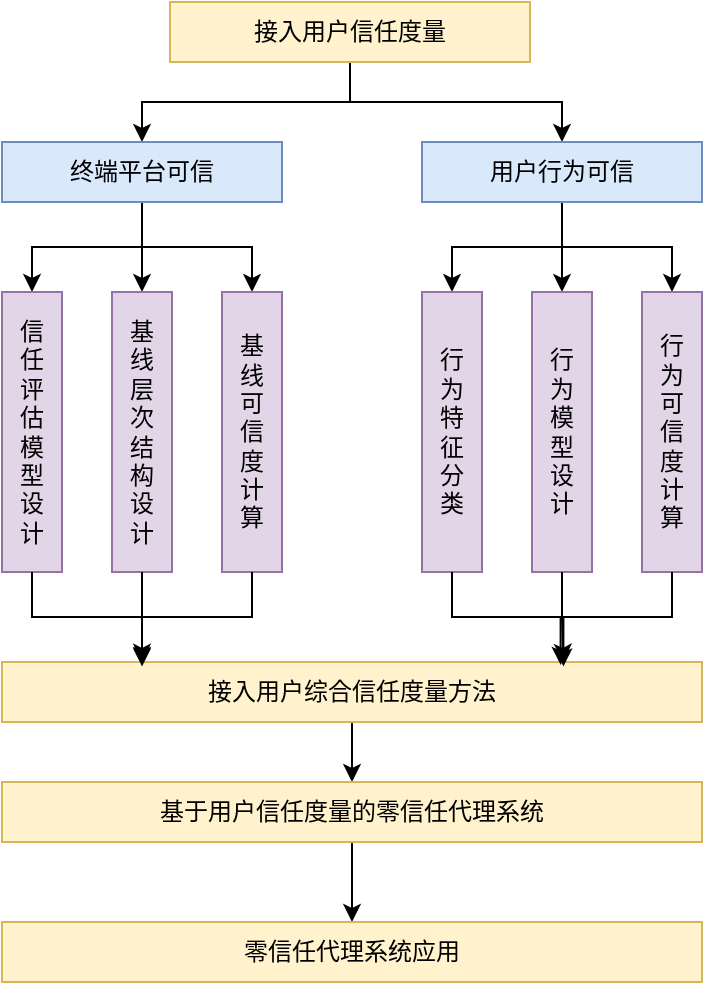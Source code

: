 <mxfile version="24.2.2" type="github">
  <diagram name="第 1 页" id="9mEF9So6AAIxKTvXvUER">
    <mxGraphModel dx="1136" dy="578" grid="1" gridSize="10" guides="1" tooltips="1" connect="1" arrows="1" fold="1" page="1" pageScale="1" pageWidth="827" pageHeight="1169" math="0" shadow="0">
      <root>
        <mxCell id="0" />
        <mxCell id="1" parent="0" />
        <mxCell id="kLoKrJ7U3oXqVgfcMBU9-14" style="edgeStyle=orthogonalEdgeStyle;rounded=0;orthogonalLoop=1;jettySize=auto;html=1;entryX=0.5;entryY=0;entryDx=0;entryDy=0;" edge="1" parent="1" source="kLoKrJ7U3oXqVgfcMBU9-1" target="kLoKrJ7U3oXqVgfcMBU9-3">
          <mxGeometry relative="1" as="geometry" />
        </mxCell>
        <mxCell id="kLoKrJ7U3oXqVgfcMBU9-15" style="edgeStyle=orthogonalEdgeStyle;rounded=0;orthogonalLoop=1;jettySize=auto;html=1;" edge="1" parent="1" source="kLoKrJ7U3oXqVgfcMBU9-1" target="kLoKrJ7U3oXqVgfcMBU9-4">
          <mxGeometry relative="1" as="geometry" />
        </mxCell>
        <mxCell id="kLoKrJ7U3oXqVgfcMBU9-1" value="接入用户信任度量" style="rounded=0;whiteSpace=wrap;html=1;fillColor=#fff2cc;strokeColor=#d6b656;" vertex="1" parent="1">
          <mxGeometry x="324" y="300" width="180" height="30" as="geometry" />
        </mxCell>
        <mxCell id="kLoKrJ7U3oXqVgfcMBU9-16" style="edgeStyle=orthogonalEdgeStyle;rounded=0;orthogonalLoop=1;jettySize=auto;html=1;" edge="1" parent="1" source="kLoKrJ7U3oXqVgfcMBU9-3" target="kLoKrJ7U3oXqVgfcMBU9-6">
          <mxGeometry relative="1" as="geometry" />
        </mxCell>
        <mxCell id="kLoKrJ7U3oXqVgfcMBU9-17" style="edgeStyle=orthogonalEdgeStyle;rounded=0;orthogonalLoop=1;jettySize=auto;html=1;entryX=0;entryY=0.5;entryDx=0;entryDy=0;" edge="1" parent="1" source="kLoKrJ7U3oXqVgfcMBU9-3" target="kLoKrJ7U3oXqVgfcMBU9-5">
          <mxGeometry relative="1" as="geometry" />
        </mxCell>
        <mxCell id="kLoKrJ7U3oXqVgfcMBU9-18" style="edgeStyle=orthogonalEdgeStyle;rounded=0;orthogonalLoop=1;jettySize=auto;html=1;" edge="1" parent="1" source="kLoKrJ7U3oXqVgfcMBU9-3" target="kLoKrJ7U3oXqVgfcMBU9-7">
          <mxGeometry relative="1" as="geometry" />
        </mxCell>
        <mxCell id="kLoKrJ7U3oXqVgfcMBU9-3" value="终端平台可信" style="rounded=0;whiteSpace=wrap;html=1;fillColor=#dae8fc;strokeColor=#6c8ebf;" vertex="1" parent="1">
          <mxGeometry x="240" y="370" width="140" height="30" as="geometry" />
        </mxCell>
        <mxCell id="kLoKrJ7U3oXqVgfcMBU9-19" style="edgeStyle=orthogonalEdgeStyle;rounded=0;orthogonalLoop=1;jettySize=auto;html=1;entryX=0;entryY=0.5;entryDx=0;entryDy=0;" edge="1" parent="1" source="kLoKrJ7U3oXqVgfcMBU9-4" target="kLoKrJ7U3oXqVgfcMBU9-8">
          <mxGeometry relative="1" as="geometry" />
        </mxCell>
        <mxCell id="kLoKrJ7U3oXqVgfcMBU9-20" style="edgeStyle=orthogonalEdgeStyle;rounded=0;orthogonalLoop=1;jettySize=auto;html=1;" edge="1" parent="1" source="kLoKrJ7U3oXqVgfcMBU9-4" target="kLoKrJ7U3oXqVgfcMBU9-9">
          <mxGeometry relative="1" as="geometry" />
        </mxCell>
        <mxCell id="kLoKrJ7U3oXqVgfcMBU9-21" style="edgeStyle=orthogonalEdgeStyle;rounded=0;orthogonalLoop=1;jettySize=auto;html=1;entryX=0;entryY=0.5;entryDx=0;entryDy=0;" edge="1" parent="1" source="kLoKrJ7U3oXqVgfcMBU9-4" target="kLoKrJ7U3oXqVgfcMBU9-10">
          <mxGeometry relative="1" as="geometry" />
        </mxCell>
        <mxCell id="kLoKrJ7U3oXqVgfcMBU9-4" value="用户行为可信" style="rounded=0;whiteSpace=wrap;html=1;fillColor=#dae8fc;strokeColor=#6c8ebf;" vertex="1" parent="1">
          <mxGeometry x="450" y="370" width="140" height="30" as="geometry" />
        </mxCell>
        <mxCell id="kLoKrJ7U3oXqVgfcMBU9-5" value="&lt;div&gt;基&lt;/div&gt;&lt;div&gt;线&lt;/div&gt;&lt;div&gt;层&lt;/div&gt;&lt;div&gt;次&lt;/div&gt;&lt;div&gt;结&lt;/div&gt;&lt;div&gt;构&lt;/div&gt;&lt;div&gt;设&lt;/div&gt;&lt;div&gt;计&lt;/div&gt;" style="rounded=0;whiteSpace=wrap;html=1;direction=south;fillColor=#e1d5e7;strokeColor=#9673a6;" vertex="1" parent="1">
          <mxGeometry x="295" y="445" width="30" height="140" as="geometry" />
        </mxCell>
        <mxCell id="kLoKrJ7U3oXqVgfcMBU9-6" value="&lt;div&gt;信&lt;/div&gt;&lt;div&gt;任&lt;/div&gt;&lt;div&gt;评&lt;/div&gt;&lt;div&gt;估&lt;/div&gt;&lt;div&gt;模&lt;/div&gt;&lt;div&gt;型&lt;/div&gt;&lt;div&gt;设&lt;/div&gt;&lt;div&gt;计&lt;/div&gt;" style="rounded=0;whiteSpace=wrap;html=1;direction=south;fillColor=#e1d5e7;strokeColor=#9673a6;" vertex="1" parent="1">
          <mxGeometry x="240" y="445" width="30" height="140" as="geometry" />
        </mxCell>
        <mxCell id="kLoKrJ7U3oXqVgfcMBU9-7" value="基&lt;div&gt;线&lt;/div&gt;&lt;div&gt;可&lt;/div&gt;&lt;div&gt;信&lt;/div&gt;&lt;div&gt;度&lt;/div&gt;&lt;div&gt;计&lt;/div&gt;&lt;div&gt;算&lt;/div&gt;" style="rounded=0;whiteSpace=wrap;html=1;direction=south;fillColor=#e1d5e7;strokeColor=#9673a6;" vertex="1" parent="1">
          <mxGeometry x="350" y="445" width="30" height="140" as="geometry" />
        </mxCell>
        <mxCell id="kLoKrJ7U3oXqVgfcMBU9-8" value="行&lt;div&gt;为&lt;/div&gt;&lt;div&gt;特&lt;/div&gt;&lt;div&gt;征&lt;/div&gt;&lt;div&gt;分&lt;/div&gt;&lt;div&gt;类&lt;/div&gt;" style="rounded=0;whiteSpace=wrap;html=1;direction=south;fillColor=#e1d5e7;strokeColor=#9673a6;" vertex="1" parent="1">
          <mxGeometry x="450" y="445" width="30" height="140" as="geometry" />
        </mxCell>
        <mxCell id="kLoKrJ7U3oXqVgfcMBU9-9" value="行&lt;div&gt;为&lt;/div&gt;&lt;div&gt;模&lt;/div&gt;&lt;div&gt;型&lt;/div&gt;&lt;div&gt;设&lt;/div&gt;&lt;div&gt;计&lt;/div&gt;" style="rounded=0;whiteSpace=wrap;html=1;direction=south;fillColor=#e1d5e7;strokeColor=#9673a6;" vertex="1" parent="1">
          <mxGeometry x="505" y="445" width="30" height="140" as="geometry" />
        </mxCell>
        <mxCell id="kLoKrJ7U3oXqVgfcMBU9-10" value="行&lt;div&gt;为&lt;/div&gt;&lt;div&gt;可&lt;/div&gt;&lt;div&gt;信&lt;/div&gt;&lt;div&gt;度&lt;/div&gt;&lt;div&gt;计&lt;/div&gt;&lt;div&gt;算&lt;/div&gt;" style="rounded=0;whiteSpace=wrap;html=1;direction=south;fillColor=#e1d5e7;strokeColor=#9673a6;" vertex="1" parent="1">
          <mxGeometry x="560" y="445" width="30" height="140" as="geometry" />
        </mxCell>
        <mxCell id="kLoKrJ7U3oXqVgfcMBU9-41" style="edgeStyle=orthogonalEdgeStyle;rounded=0;orthogonalLoop=1;jettySize=auto;html=1;entryX=0.5;entryY=0;entryDx=0;entryDy=0;" edge="1" parent="1" source="kLoKrJ7U3oXqVgfcMBU9-11" target="kLoKrJ7U3oXqVgfcMBU9-12">
          <mxGeometry relative="1" as="geometry" />
        </mxCell>
        <mxCell id="kLoKrJ7U3oXqVgfcMBU9-11" value="接入用户综合信任度量方法" style="rounded=0;whiteSpace=wrap;html=1;fillColor=#fff2cc;strokeColor=#d6b656;" vertex="1" parent="1">
          <mxGeometry x="240" y="630" width="350" height="30" as="geometry" />
        </mxCell>
        <mxCell id="kLoKrJ7U3oXqVgfcMBU9-43" value="" style="edgeStyle=orthogonalEdgeStyle;rounded=0;orthogonalLoop=1;jettySize=auto;html=1;" edge="1" parent="1" source="kLoKrJ7U3oXqVgfcMBU9-12" target="kLoKrJ7U3oXqVgfcMBU9-13">
          <mxGeometry relative="1" as="geometry" />
        </mxCell>
        <mxCell id="kLoKrJ7U3oXqVgfcMBU9-12" value="基于用户信任度量的零信任代理系统" style="rounded=0;whiteSpace=wrap;html=1;fillColor=#fff2cc;strokeColor=#d6b656;" vertex="1" parent="1">
          <mxGeometry x="240" y="690" width="350" height="30" as="geometry" />
        </mxCell>
        <mxCell id="kLoKrJ7U3oXqVgfcMBU9-13" value="零信任代理系统应用" style="rounded=0;whiteSpace=wrap;html=1;fillColor=#fff2cc;strokeColor=#d6b656;" vertex="1" parent="1">
          <mxGeometry x="240" y="760" width="350" height="30" as="geometry" />
        </mxCell>
        <mxCell id="kLoKrJ7U3oXqVgfcMBU9-27" style="edgeStyle=orthogonalEdgeStyle;rounded=0;orthogonalLoop=1;jettySize=auto;html=1;entryX=0.2;entryY=0.073;entryDx=0;entryDy=0;entryPerimeter=0;" edge="1" parent="1" source="kLoKrJ7U3oXqVgfcMBU9-5" target="kLoKrJ7U3oXqVgfcMBU9-11">
          <mxGeometry relative="1" as="geometry" />
        </mxCell>
        <mxCell id="kLoKrJ7U3oXqVgfcMBU9-29" style="edgeStyle=orthogonalEdgeStyle;rounded=0;orthogonalLoop=1;jettySize=auto;html=1;entryX=0.2;entryY=0.048;entryDx=0;entryDy=0;entryPerimeter=0;" edge="1" parent="1" source="kLoKrJ7U3oXqVgfcMBU9-6" target="kLoKrJ7U3oXqVgfcMBU9-11">
          <mxGeometry relative="1" as="geometry" />
        </mxCell>
        <mxCell id="kLoKrJ7U3oXqVgfcMBU9-31" style="edgeStyle=orthogonalEdgeStyle;rounded=0;orthogonalLoop=1;jettySize=auto;html=1;entryX=0.2;entryY=-0.003;entryDx=0;entryDy=0;entryPerimeter=0;" edge="1" parent="1" source="kLoKrJ7U3oXqVgfcMBU9-7" target="kLoKrJ7U3oXqVgfcMBU9-11">
          <mxGeometry relative="1" as="geometry" />
        </mxCell>
        <mxCell id="kLoKrJ7U3oXqVgfcMBU9-32" style="edgeStyle=orthogonalEdgeStyle;rounded=0;orthogonalLoop=1;jettySize=auto;html=1;entryX=0.802;entryY=-0.003;entryDx=0;entryDy=0;entryPerimeter=0;" edge="1" parent="1" source="kLoKrJ7U3oXqVgfcMBU9-9" target="kLoKrJ7U3oXqVgfcMBU9-11">
          <mxGeometry relative="1" as="geometry" />
        </mxCell>
        <mxCell id="kLoKrJ7U3oXqVgfcMBU9-33" style="edgeStyle=orthogonalEdgeStyle;rounded=0;orthogonalLoop=1;jettySize=auto;html=1;entryX=0.802;entryY=0.073;entryDx=0;entryDy=0;entryPerimeter=0;" edge="1" parent="1" source="kLoKrJ7U3oXqVgfcMBU9-8" target="kLoKrJ7U3oXqVgfcMBU9-11">
          <mxGeometry relative="1" as="geometry" />
        </mxCell>
        <mxCell id="kLoKrJ7U3oXqVgfcMBU9-35" style="edgeStyle=orthogonalEdgeStyle;rounded=0;orthogonalLoop=1;jettySize=auto;html=1;entryX=0.798;entryY=0.048;entryDx=0;entryDy=0;entryPerimeter=0;" edge="1" parent="1" source="kLoKrJ7U3oXqVgfcMBU9-10" target="kLoKrJ7U3oXqVgfcMBU9-11">
          <mxGeometry relative="1" as="geometry" />
        </mxCell>
      </root>
    </mxGraphModel>
  </diagram>
</mxfile>
